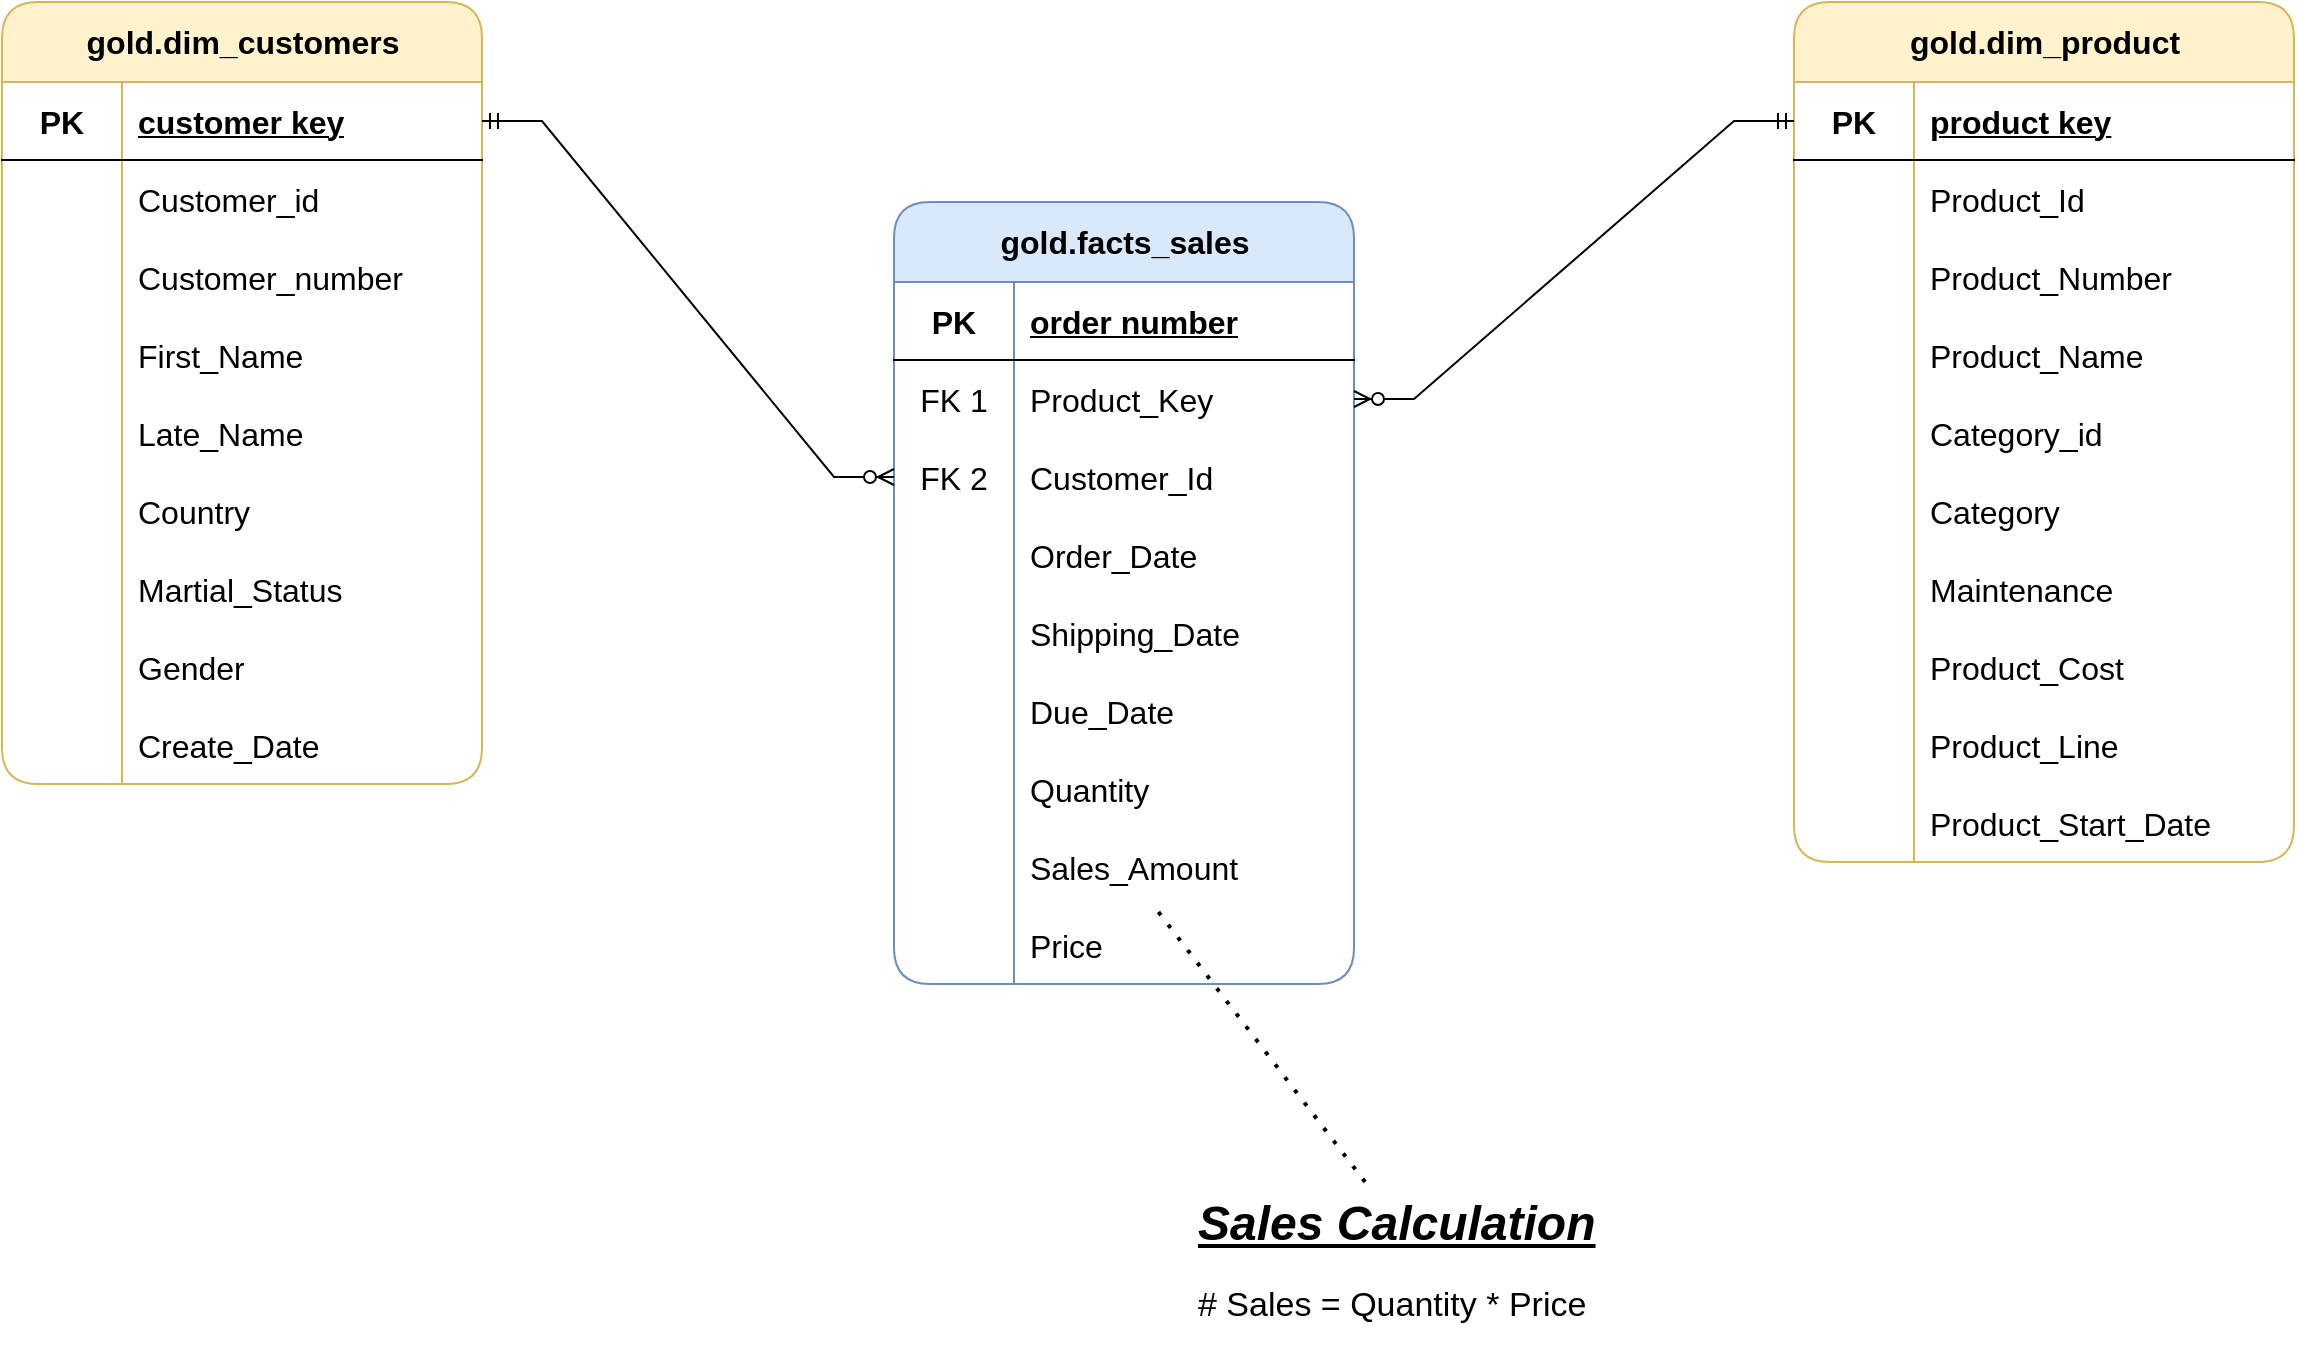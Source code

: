 <mxfile version="26.2.2">
  <diagram name="Page-1" id="CVm0loRVTwnkgCZ5cy8W">
    <mxGraphModel dx="1354" dy="1046" grid="1" gridSize="10" guides="1" tooltips="1" connect="1" arrows="1" fold="1" page="1" pageScale="1" pageWidth="827" pageHeight="1169" math="0" shadow="0">
      <root>
        <mxCell id="0" />
        <mxCell id="1" parent="0" />
        <mxCell id="rrV-jFLnV9upXgdDXn8o-11" value="&lt;span style=&quot;font-size: 16px;&quot;&gt;gold.dim_customers&lt;/span&gt;" style="shape=table;startSize=40;container=1;collapsible=1;childLayout=tableLayout;fixedRows=1;rowLines=0;fontStyle=1;align=center;resizeLast=1;html=1;rounded=1;fillColor=#fff2cc;strokeColor=#d6b656;" vertex="1" parent="1">
          <mxGeometry x="174" y="280" width="240" height="391" as="geometry" />
        </mxCell>
        <mxCell id="rrV-jFLnV9upXgdDXn8o-12" value="" style="shape=tableRow;horizontal=0;startSize=0;swimlaneHead=0;swimlaneBody=0;fillColor=none;collapsible=0;dropTarget=0;points=[[0,0.5],[1,0.5]];portConstraint=eastwest;top=0;left=0;right=0;bottom=1;" vertex="1" parent="rrV-jFLnV9upXgdDXn8o-11">
          <mxGeometry y="40" width="240" height="39" as="geometry" />
        </mxCell>
        <mxCell id="rrV-jFLnV9upXgdDXn8o-13" value="&lt;font style=&quot;font-size: 16px;&quot;&gt;PK&lt;/font&gt;" style="shape=partialRectangle;connectable=0;fillColor=none;top=0;left=0;bottom=0;right=0;fontStyle=1;overflow=hidden;whiteSpace=wrap;html=1;" vertex="1" parent="rrV-jFLnV9upXgdDXn8o-12">
          <mxGeometry width="60" height="39" as="geometry">
            <mxRectangle width="60" height="39" as="alternateBounds" />
          </mxGeometry>
        </mxCell>
        <mxCell id="rrV-jFLnV9upXgdDXn8o-14" value="&lt;font style=&quot;font-size: 16px;&quot;&gt;customer key&lt;/font&gt;" style="shape=partialRectangle;connectable=0;fillColor=none;top=0;left=0;bottom=0;right=0;align=left;spacingLeft=6;fontStyle=5;overflow=hidden;whiteSpace=wrap;html=1;" vertex="1" parent="rrV-jFLnV9upXgdDXn8o-12">
          <mxGeometry x="60" width="180" height="39" as="geometry">
            <mxRectangle width="180" height="39" as="alternateBounds" />
          </mxGeometry>
        </mxCell>
        <mxCell id="rrV-jFLnV9upXgdDXn8o-15" value="" style="shape=tableRow;horizontal=0;startSize=0;swimlaneHead=0;swimlaneBody=0;fillColor=none;collapsible=0;dropTarget=0;points=[[0,0.5],[1,0.5]];portConstraint=eastwest;top=0;left=0;right=0;bottom=0;fontSize=16;" vertex="1" parent="rrV-jFLnV9upXgdDXn8o-11">
          <mxGeometry y="79" width="240" height="39" as="geometry" />
        </mxCell>
        <mxCell id="rrV-jFLnV9upXgdDXn8o-16" value="" style="shape=partialRectangle;connectable=0;fillColor=none;top=0;left=0;bottom=0;right=0;editable=1;overflow=hidden;whiteSpace=wrap;html=1;fontSize=16;" vertex="1" parent="rrV-jFLnV9upXgdDXn8o-15">
          <mxGeometry width="60" height="39" as="geometry">
            <mxRectangle width="60" height="39" as="alternateBounds" />
          </mxGeometry>
        </mxCell>
        <mxCell id="rrV-jFLnV9upXgdDXn8o-17" value="Customer_id" style="shape=partialRectangle;connectable=0;fillColor=none;top=0;left=0;bottom=0;right=0;align=left;spacingLeft=6;overflow=hidden;whiteSpace=wrap;html=1;fontSize=16;" vertex="1" parent="rrV-jFLnV9upXgdDXn8o-15">
          <mxGeometry x="60" width="180" height="39" as="geometry">
            <mxRectangle width="180" height="39" as="alternateBounds" />
          </mxGeometry>
        </mxCell>
        <mxCell id="rrV-jFLnV9upXgdDXn8o-18" value="" style="shape=tableRow;horizontal=0;startSize=0;swimlaneHead=0;swimlaneBody=0;fillColor=none;collapsible=0;dropTarget=0;points=[[0,0.5],[1,0.5]];portConstraint=eastwest;top=0;left=0;right=0;bottom=0;fontSize=16;" vertex="1" parent="rrV-jFLnV9upXgdDXn8o-11">
          <mxGeometry y="118" width="240" height="39" as="geometry" />
        </mxCell>
        <mxCell id="rrV-jFLnV9upXgdDXn8o-19" value="" style="shape=partialRectangle;connectable=0;fillColor=none;top=0;left=0;bottom=0;right=0;editable=1;overflow=hidden;whiteSpace=wrap;html=1;fontSize=16;" vertex="1" parent="rrV-jFLnV9upXgdDXn8o-18">
          <mxGeometry width="60" height="39" as="geometry">
            <mxRectangle width="60" height="39" as="alternateBounds" />
          </mxGeometry>
        </mxCell>
        <mxCell id="rrV-jFLnV9upXgdDXn8o-20" value="Customer_number" style="shape=partialRectangle;connectable=0;fillColor=none;top=0;left=0;bottom=0;right=0;align=left;spacingLeft=6;overflow=hidden;whiteSpace=wrap;html=1;fontSize=16;" vertex="1" parent="rrV-jFLnV9upXgdDXn8o-18">
          <mxGeometry x="60" width="180" height="39" as="geometry">
            <mxRectangle width="180" height="39" as="alternateBounds" />
          </mxGeometry>
        </mxCell>
        <mxCell id="rrV-jFLnV9upXgdDXn8o-21" value="" style="shape=tableRow;horizontal=0;startSize=0;swimlaneHead=0;swimlaneBody=0;fillColor=none;collapsible=0;dropTarget=0;points=[[0,0.5],[1,0.5]];portConstraint=eastwest;top=0;left=0;right=0;bottom=0;fontSize=16;" vertex="1" parent="rrV-jFLnV9upXgdDXn8o-11">
          <mxGeometry y="157" width="240" height="39" as="geometry" />
        </mxCell>
        <mxCell id="rrV-jFLnV9upXgdDXn8o-22" value="" style="shape=partialRectangle;connectable=0;fillColor=none;top=0;left=0;bottom=0;right=0;editable=1;overflow=hidden;whiteSpace=wrap;html=1;fontSize=16;" vertex="1" parent="rrV-jFLnV9upXgdDXn8o-21">
          <mxGeometry width="60" height="39" as="geometry">
            <mxRectangle width="60" height="39" as="alternateBounds" />
          </mxGeometry>
        </mxCell>
        <mxCell id="rrV-jFLnV9upXgdDXn8o-23" value="First_Name" style="shape=partialRectangle;connectable=0;fillColor=none;top=0;left=0;bottom=0;right=0;align=left;spacingLeft=6;overflow=hidden;whiteSpace=wrap;html=1;fontSize=16;" vertex="1" parent="rrV-jFLnV9upXgdDXn8o-21">
          <mxGeometry x="60" width="180" height="39" as="geometry">
            <mxRectangle width="180" height="39" as="alternateBounds" />
          </mxGeometry>
        </mxCell>
        <mxCell id="rrV-jFLnV9upXgdDXn8o-24" value="" style="shape=tableRow;horizontal=0;startSize=0;swimlaneHead=0;swimlaneBody=0;fillColor=none;collapsible=0;dropTarget=0;points=[[0,0.5],[1,0.5]];portConstraint=eastwest;top=0;left=0;right=0;bottom=0;fontSize=16;" vertex="1" parent="rrV-jFLnV9upXgdDXn8o-11">
          <mxGeometry y="196" width="240" height="39" as="geometry" />
        </mxCell>
        <mxCell id="rrV-jFLnV9upXgdDXn8o-25" value="" style="shape=partialRectangle;connectable=0;fillColor=none;top=0;left=0;bottom=0;right=0;editable=1;overflow=hidden;whiteSpace=wrap;html=1;fontSize=16;" vertex="1" parent="rrV-jFLnV9upXgdDXn8o-24">
          <mxGeometry width="60" height="39" as="geometry">
            <mxRectangle width="60" height="39" as="alternateBounds" />
          </mxGeometry>
        </mxCell>
        <mxCell id="rrV-jFLnV9upXgdDXn8o-26" value="Late_Name" style="shape=partialRectangle;connectable=0;fillColor=none;top=0;left=0;bottom=0;right=0;align=left;spacingLeft=6;overflow=hidden;whiteSpace=wrap;html=1;fontSize=16;" vertex="1" parent="rrV-jFLnV9upXgdDXn8o-24">
          <mxGeometry x="60" width="180" height="39" as="geometry">
            <mxRectangle width="180" height="39" as="alternateBounds" />
          </mxGeometry>
        </mxCell>
        <mxCell id="rrV-jFLnV9upXgdDXn8o-27" value="" style="shape=tableRow;horizontal=0;startSize=0;swimlaneHead=0;swimlaneBody=0;fillColor=none;collapsible=0;dropTarget=0;points=[[0,0.5],[1,0.5]];portConstraint=eastwest;top=0;left=0;right=0;bottom=0;fontSize=16;" vertex="1" parent="rrV-jFLnV9upXgdDXn8o-11">
          <mxGeometry y="235" width="240" height="39" as="geometry" />
        </mxCell>
        <mxCell id="rrV-jFLnV9upXgdDXn8o-28" value="" style="shape=partialRectangle;connectable=0;fillColor=none;top=0;left=0;bottom=0;right=0;editable=1;overflow=hidden;whiteSpace=wrap;html=1;fontSize=16;" vertex="1" parent="rrV-jFLnV9upXgdDXn8o-27">
          <mxGeometry width="60" height="39" as="geometry">
            <mxRectangle width="60" height="39" as="alternateBounds" />
          </mxGeometry>
        </mxCell>
        <mxCell id="rrV-jFLnV9upXgdDXn8o-29" value="Country" style="shape=partialRectangle;connectable=0;fillColor=none;top=0;left=0;bottom=0;right=0;align=left;spacingLeft=6;overflow=hidden;whiteSpace=wrap;html=1;fontSize=16;" vertex="1" parent="rrV-jFLnV9upXgdDXn8o-27">
          <mxGeometry x="60" width="180" height="39" as="geometry">
            <mxRectangle width="180" height="39" as="alternateBounds" />
          </mxGeometry>
        </mxCell>
        <mxCell id="rrV-jFLnV9upXgdDXn8o-51" value="" style="shape=tableRow;horizontal=0;startSize=0;swimlaneHead=0;swimlaneBody=0;fillColor=none;collapsible=0;dropTarget=0;points=[[0,0.5],[1,0.5]];portConstraint=eastwest;top=0;left=0;right=0;bottom=0;fontSize=16;" vertex="1" parent="rrV-jFLnV9upXgdDXn8o-11">
          <mxGeometry y="274" width="240" height="39" as="geometry" />
        </mxCell>
        <mxCell id="rrV-jFLnV9upXgdDXn8o-52" value="" style="shape=partialRectangle;connectable=0;fillColor=none;top=0;left=0;bottom=0;right=0;editable=1;overflow=hidden;whiteSpace=wrap;html=1;fontSize=16;" vertex="1" parent="rrV-jFLnV9upXgdDXn8o-51">
          <mxGeometry width="60" height="39" as="geometry">
            <mxRectangle width="60" height="39" as="alternateBounds" />
          </mxGeometry>
        </mxCell>
        <mxCell id="rrV-jFLnV9upXgdDXn8o-53" value="Martial_Status" style="shape=partialRectangle;connectable=0;fillColor=none;top=0;left=0;bottom=0;right=0;align=left;spacingLeft=6;overflow=hidden;whiteSpace=wrap;html=1;fontSize=16;" vertex="1" parent="rrV-jFLnV9upXgdDXn8o-51">
          <mxGeometry x="60" width="180" height="39" as="geometry">
            <mxRectangle width="180" height="39" as="alternateBounds" />
          </mxGeometry>
        </mxCell>
        <mxCell id="rrV-jFLnV9upXgdDXn8o-54" value="" style="shape=tableRow;horizontal=0;startSize=0;swimlaneHead=0;swimlaneBody=0;fillColor=none;collapsible=0;dropTarget=0;points=[[0,0.5],[1,0.5]];portConstraint=eastwest;top=0;left=0;right=0;bottom=0;fontSize=16;" vertex="1" parent="rrV-jFLnV9upXgdDXn8o-11">
          <mxGeometry y="313" width="240" height="39" as="geometry" />
        </mxCell>
        <mxCell id="rrV-jFLnV9upXgdDXn8o-55" value="" style="shape=partialRectangle;connectable=0;fillColor=none;top=0;left=0;bottom=0;right=0;editable=1;overflow=hidden;whiteSpace=wrap;html=1;fontSize=16;" vertex="1" parent="rrV-jFLnV9upXgdDXn8o-54">
          <mxGeometry width="60" height="39" as="geometry">
            <mxRectangle width="60" height="39" as="alternateBounds" />
          </mxGeometry>
        </mxCell>
        <mxCell id="rrV-jFLnV9upXgdDXn8o-56" value="Gender" style="shape=partialRectangle;connectable=0;fillColor=none;top=0;left=0;bottom=0;right=0;align=left;spacingLeft=6;overflow=hidden;whiteSpace=wrap;html=1;fontSize=16;" vertex="1" parent="rrV-jFLnV9upXgdDXn8o-54">
          <mxGeometry x="60" width="180" height="39" as="geometry">
            <mxRectangle width="180" height="39" as="alternateBounds" />
          </mxGeometry>
        </mxCell>
        <mxCell id="rrV-jFLnV9upXgdDXn8o-57" value="" style="shape=tableRow;horizontal=0;startSize=0;swimlaneHead=0;swimlaneBody=0;fillColor=none;collapsible=0;dropTarget=0;points=[[0,0.5],[1,0.5]];portConstraint=eastwest;top=0;left=0;right=0;bottom=0;fontSize=16;" vertex="1" parent="rrV-jFLnV9upXgdDXn8o-11">
          <mxGeometry y="352" width="240" height="39" as="geometry" />
        </mxCell>
        <mxCell id="rrV-jFLnV9upXgdDXn8o-58" value="" style="shape=partialRectangle;connectable=0;fillColor=none;top=0;left=0;bottom=0;right=0;editable=1;overflow=hidden;whiteSpace=wrap;html=1;fontSize=16;" vertex="1" parent="rrV-jFLnV9upXgdDXn8o-57">
          <mxGeometry width="60" height="39" as="geometry">
            <mxRectangle width="60" height="39" as="alternateBounds" />
          </mxGeometry>
        </mxCell>
        <mxCell id="rrV-jFLnV9upXgdDXn8o-59" value="Create_Date" style="shape=partialRectangle;connectable=0;fillColor=none;top=0;left=0;bottom=0;right=0;align=left;spacingLeft=6;overflow=hidden;whiteSpace=wrap;html=1;fontSize=16;" vertex="1" parent="rrV-jFLnV9upXgdDXn8o-57">
          <mxGeometry x="60" width="180" height="39" as="geometry">
            <mxRectangle width="180" height="39" as="alternateBounds" />
          </mxGeometry>
        </mxCell>
        <mxCell id="rrV-jFLnV9upXgdDXn8o-60" value="&lt;span style=&quot;font-size: 16px;&quot;&gt;gold.facts_sales&lt;/span&gt;" style="shape=table;startSize=40;container=1;collapsible=1;childLayout=tableLayout;fixedRows=1;rowLines=0;fontStyle=1;align=center;resizeLast=1;html=1;rounded=1;fillColor=#dae8fc;strokeColor=#6c8ebf;" vertex="1" parent="1">
          <mxGeometry x="620" y="380" width="230" height="391" as="geometry" />
        </mxCell>
        <mxCell id="rrV-jFLnV9upXgdDXn8o-61" value="" style="shape=tableRow;horizontal=0;startSize=0;swimlaneHead=0;swimlaneBody=0;fillColor=none;collapsible=0;dropTarget=0;points=[[0,0.5],[1,0.5]];portConstraint=eastwest;top=0;left=0;right=0;bottom=1;" vertex="1" parent="rrV-jFLnV9upXgdDXn8o-60">
          <mxGeometry y="40" width="230" height="39" as="geometry" />
        </mxCell>
        <mxCell id="rrV-jFLnV9upXgdDXn8o-62" value="&lt;font style=&quot;font-size: 16px;&quot;&gt;PK&lt;/font&gt;" style="shape=partialRectangle;connectable=0;fillColor=none;top=0;left=0;bottom=0;right=0;fontStyle=1;overflow=hidden;whiteSpace=wrap;html=1;" vertex="1" parent="rrV-jFLnV9upXgdDXn8o-61">
          <mxGeometry width="60" height="39" as="geometry">
            <mxRectangle width="60" height="39" as="alternateBounds" />
          </mxGeometry>
        </mxCell>
        <mxCell id="rrV-jFLnV9upXgdDXn8o-63" value="&lt;font style=&quot;font-size: 16px;&quot;&gt;order number&lt;/font&gt;" style="shape=partialRectangle;connectable=0;fillColor=none;top=0;left=0;bottom=0;right=0;align=left;spacingLeft=6;fontStyle=5;overflow=hidden;whiteSpace=wrap;html=1;" vertex="1" parent="rrV-jFLnV9upXgdDXn8o-61">
          <mxGeometry x="60" width="170" height="39" as="geometry">
            <mxRectangle width="170" height="39" as="alternateBounds" />
          </mxGeometry>
        </mxCell>
        <mxCell id="rrV-jFLnV9upXgdDXn8o-64" value="" style="shape=tableRow;horizontal=0;startSize=0;swimlaneHead=0;swimlaneBody=0;fillColor=none;collapsible=0;dropTarget=0;points=[[0,0.5],[1,0.5]];portConstraint=eastwest;top=0;left=0;right=0;bottom=0;fontSize=16;" vertex="1" parent="rrV-jFLnV9upXgdDXn8o-60">
          <mxGeometry y="79" width="230" height="39" as="geometry" />
        </mxCell>
        <mxCell id="rrV-jFLnV9upXgdDXn8o-65" value="FK 1" style="shape=partialRectangle;connectable=0;fillColor=none;top=0;left=0;bottom=0;right=0;editable=1;overflow=hidden;whiteSpace=wrap;html=1;fontSize=16;" vertex="1" parent="rrV-jFLnV9upXgdDXn8o-64">
          <mxGeometry width="60" height="39" as="geometry">
            <mxRectangle width="60" height="39" as="alternateBounds" />
          </mxGeometry>
        </mxCell>
        <mxCell id="rrV-jFLnV9upXgdDXn8o-66" value="Product_Key" style="shape=partialRectangle;connectable=0;fillColor=none;top=0;left=0;bottom=0;right=0;align=left;spacingLeft=6;overflow=hidden;whiteSpace=wrap;html=1;fontSize=16;" vertex="1" parent="rrV-jFLnV9upXgdDXn8o-64">
          <mxGeometry x="60" width="170" height="39" as="geometry">
            <mxRectangle width="170" height="39" as="alternateBounds" />
          </mxGeometry>
        </mxCell>
        <mxCell id="rrV-jFLnV9upXgdDXn8o-67" value="" style="shape=tableRow;horizontal=0;startSize=0;swimlaneHead=0;swimlaneBody=0;fillColor=none;collapsible=0;dropTarget=0;points=[[0,0.5],[1,0.5]];portConstraint=eastwest;top=0;left=0;right=0;bottom=0;fontSize=16;" vertex="1" parent="rrV-jFLnV9upXgdDXn8o-60">
          <mxGeometry y="118" width="230" height="39" as="geometry" />
        </mxCell>
        <mxCell id="rrV-jFLnV9upXgdDXn8o-68" value="FK 2" style="shape=partialRectangle;connectable=0;fillColor=none;top=0;left=0;bottom=0;right=0;editable=1;overflow=hidden;whiteSpace=wrap;html=1;fontSize=16;" vertex="1" parent="rrV-jFLnV9upXgdDXn8o-67">
          <mxGeometry width="60" height="39" as="geometry">
            <mxRectangle width="60" height="39" as="alternateBounds" />
          </mxGeometry>
        </mxCell>
        <mxCell id="rrV-jFLnV9upXgdDXn8o-69" value="Customer_Id" style="shape=partialRectangle;connectable=0;fillColor=none;top=0;left=0;bottom=0;right=0;align=left;spacingLeft=6;overflow=hidden;whiteSpace=wrap;html=1;fontSize=16;" vertex="1" parent="rrV-jFLnV9upXgdDXn8o-67">
          <mxGeometry x="60" width="170" height="39" as="geometry">
            <mxRectangle width="170" height="39" as="alternateBounds" />
          </mxGeometry>
        </mxCell>
        <mxCell id="rrV-jFLnV9upXgdDXn8o-70" value="" style="shape=tableRow;horizontal=0;startSize=0;swimlaneHead=0;swimlaneBody=0;fillColor=none;collapsible=0;dropTarget=0;points=[[0,0.5],[1,0.5]];portConstraint=eastwest;top=0;left=0;right=0;bottom=0;fontSize=16;" vertex="1" parent="rrV-jFLnV9upXgdDXn8o-60">
          <mxGeometry y="157" width="230" height="39" as="geometry" />
        </mxCell>
        <mxCell id="rrV-jFLnV9upXgdDXn8o-71" value="" style="shape=partialRectangle;connectable=0;fillColor=none;top=0;left=0;bottom=0;right=0;editable=1;overflow=hidden;whiteSpace=wrap;html=1;fontSize=16;" vertex="1" parent="rrV-jFLnV9upXgdDXn8o-70">
          <mxGeometry width="60" height="39" as="geometry">
            <mxRectangle width="60" height="39" as="alternateBounds" />
          </mxGeometry>
        </mxCell>
        <mxCell id="rrV-jFLnV9upXgdDXn8o-72" value="Order_Date" style="shape=partialRectangle;connectable=0;fillColor=none;top=0;left=0;bottom=0;right=0;align=left;spacingLeft=6;overflow=hidden;whiteSpace=wrap;html=1;fontSize=16;" vertex="1" parent="rrV-jFLnV9upXgdDXn8o-70">
          <mxGeometry x="60" width="170" height="39" as="geometry">
            <mxRectangle width="170" height="39" as="alternateBounds" />
          </mxGeometry>
        </mxCell>
        <mxCell id="rrV-jFLnV9upXgdDXn8o-73" value="" style="shape=tableRow;horizontal=0;startSize=0;swimlaneHead=0;swimlaneBody=0;fillColor=none;collapsible=0;dropTarget=0;points=[[0,0.5],[1,0.5]];portConstraint=eastwest;top=0;left=0;right=0;bottom=0;fontSize=16;" vertex="1" parent="rrV-jFLnV9upXgdDXn8o-60">
          <mxGeometry y="196" width="230" height="39" as="geometry" />
        </mxCell>
        <mxCell id="rrV-jFLnV9upXgdDXn8o-74" value="" style="shape=partialRectangle;connectable=0;fillColor=none;top=0;left=0;bottom=0;right=0;editable=1;overflow=hidden;whiteSpace=wrap;html=1;fontSize=16;" vertex="1" parent="rrV-jFLnV9upXgdDXn8o-73">
          <mxGeometry width="60" height="39" as="geometry">
            <mxRectangle width="60" height="39" as="alternateBounds" />
          </mxGeometry>
        </mxCell>
        <mxCell id="rrV-jFLnV9upXgdDXn8o-75" value="Shipping_Date" style="shape=partialRectangle;connectable=0;fillColor=none;top=0;left=0;bottom=0;right=0;align=left;spacingLeft=6;overflow=hidden;whiteSpace=wrap;html=1;fontSize=16;" vertex="1" parent="rrV-jFLnV9upXgdDXn8o-73">
          <mxGeometry x="60" width="170" height="39" as="geometry">
            <mxRectangle width="170" height="39" as="alternateBounds" />
          </mxGeometry>
        </mxCell>
        <mxCell id="rrV-jFLnV9upXgdDXn8o-164" value="" style="shape=tableRow;horizontal=0;startSize=0;swimlaneHead=0;swimlaneBody=0;fillColor=none;collapsible=0;dropTarget=0;points=[[0,0.5],[1,0.5]];portConstraint=eastwest;top=0;left=0;right=0;bottom=0;fontSize=16;" vertex="1" parent="rrV-jFLnV9upXgdDXn8o-60">
          <mxGeometry y="235" width="230" height="39" as="geometry" />
        </mxCell>
        <mxCell id="rrV-jFLnV9upXgdDXn8o-165" value="" style="shape=partialRectangle;connectable=0;fillColor=none;top=0;left=0;bottom=0;right=0;editable=1;overflow=hidden;whiteSpace=wrap;html=1;fontSize=16;" vertex="1" parent="rrV-jFLnV9upXgdDXn8o-164">
          <mxGeometry width="60" height="39" as="geometry">
            <mxRectangle width="60" height="39" as="alternateBounds" />
          </mxGeometry>
        </mxCell>
        <mxCell id="rrV-jFLnV9upXgdDXn8o-166" value="Due_Date" style="shape=partialRectangle;connectable=0;fillColor=none;top=0;left=0;bottom=0;right=0;align=left;spacingLeft=6;overflow=hidden;whiteSpace=wrap;html=1;fontSize=16;" vertex="1" parent="rrV-jFLnV9upXgdDXn8o-164">
          <mxGeometry x="60" width="170" height="39" as="geometry">
            <mxRectangle width="170" height="39" as="alternateBounds" />
          </mxGeometry>
        </mxCell>
        <mxCell id="rrV-jFLnV9upXgdDXn8o-76" value="" style="shape=tableRow;horizontal=0;startSize=0;swimlaneHead=0;swimlaneBody=0;fillColor=none;collapsible=0;dropTarget=0;points=[[0,0.5],[1,0.5]];portConstraint=eastwest;top=0;left=0;right=0;bottom=0;fontSize=16;" vertex="1" parent="rrV-jFLnV9upXgdDXn8o-60">
          <mxGeometry y="274" width="230" height="39" as="geometry" />
        </mxCell>
        <mxCell id="rrV-jFLnV9upXgdDXn8o-77" value="" style="shape=partialRectangle;connectable=0;fillColor=none;top=0;left=0;bottom=0;right=0;editable=1;overflow=hidden;whiteSpace=wrap;html=1;fontSize=16;" vertex="1" parent="rrV-jFLnV9upXgdDXn8o-76">
          <mxGeometry width="60" height="39" as="geometry">
            <mxRectangle width="60" height="39" as="alternateBounds" />
          </mxGeometry>
        </mxCell>
        <mxCell id="rrV-jFLnV9upXgdDXn8o-78" value="Quantity" style="shape=partialRectangle;connectable=0;fillColor=none;top=0;left=0;bottom=0;right=0;align=left;spacingLeft=6;overflow=hidden;whiteSpace=wrap;html=1;fontSize=16;" vertex="1" parent="rrV-jFLnV9upXgdDXn8o-76">
          <mxGeometry x="60" width="170" height="39" as="geometry">
            <mxRectangle width="170" height="39" as="alternateBounds" />
          </mxGeometry>
        </mxCell>
        <mxCell id="rrV-jFLnV9upXgdDXn8o-79" value="" style="shape=tableRow;horizontal=0;startSize=0;swimlaneHead=0;swimlaneBody=0;fillColor=none;collapsible=0;dropTarget=0;points=[[0,0.5],[1,0.5]];portConstraint=eastwest;top=0;left=0;right=0;bottom=0;fontSize=16;" vertex="1" parent="rrV-jFLnV9upXgdDXn8o-60">
          <mxGeometry y="313" width="230" height="39" as="geometry" />
        </mxCell>
        <mxCell id="rrV-jFLnV9upXgdDXn8o-80" value="" style="shape=partialRectangle;connectable=0;fillColor=none;top=0;left=0;bottom=0;right=0;editable=1;overflow=hidden;whiteSpace=wrap;html=1;fontSize=16;" vertex="1" parent="rrV-jFLnV9upXgdDXn8o-79">
          <mxGeometry width="60" height="39" as="geometry">
            <mxRectangle width="60" height="39" as="alternateBounds" />
          </mxGeometry>
        </mxCell>
        <mxCell id="rrV-jFLnV9upXgdDXn8o-81" value="Sales_Amount" style="shape=partialRectangle;connectable=0;fillColor=none;top=0;left=0;bottom=0;right=0;align=left;spacingLeft=6;overflow=hidden;whiteSpace=wrap;html=1;fontSize=16;" vertex="1" parent="rrV-jFLnV9upXgdDXn8o-79">
          <mxGeometry x="60" width="170" height="39" as="geometry">
            <mxRectangle width="170" height="39" as="alternateBounds" />
          </mxGeometry>
        </mxCell>
        <mxCell id="rrV-jFLnV9upXgdDXn8o-82" value="" style="shape=tableRow;horizontal=0;startSize=0;swimlaneHead=0;swimlaneBody=0;fillColor=none;collapsible=0;dropTarget=0;points=[[0,0.5],[1,0.5]];portConstraint=eastwest;top=0;left=0;right=0;bottom=0;fontSize=16;" vertex="1" parent="rrV-jFLnV9upXgdDXn8o-60">
          <mxGeometry y="352" width="230" height="39" as="geometry" />
        </mxCell>
        <mxCell id="rrV-jFLnV9upXgdDXn8o-83" value="" style="shape=partialRectangle;connectable=0;fillColor=none;top=0;left=0;bottom=0;right=0;editable=1;overflow=hidden;whiteSpace=wrap;html=1;fontSize=16;" vertex="1" parent="rrV-jFLnV9upXgdDXn8o-82">
          <mxGeometry width="60" height="39" as="geometry">
            <mxRectangle width="60" height="39" as="alternateBounds" />
          </mxGeometry>
        </mxCell>
        <mxCell id="rrV-jFLnV9upXgdDXn8o-84" value="Price" style="shape=partialRectangle;connectable=0;fillColor=none;top=0;left=0;bottom=0;right=0;align=left;spacingLeft=6;overflow=hidden;whiteSpace=wrap;html=1;fontSize=16;" vertex="1" parent="rrV-jFLnV9upXgdDXn8o-82">
          <mxGeometry x="60" width="170" height="39" as="geometry">
            <mxRectangle width="170" height="39" as="alternateBounds" />
          </mxGeometry>
        </mxCell>
        <mxCell id="rrV-jFLnV9upXgdDXn8o-128" value="&lt;span style=&quot;font-size: 16px;&quot;&gt;gold.dim_product&lt;/span&gt;" style="shape=table;startSize=40;container=1;collapsible=1;childLayout=tableLayout;fixedRows=1;rowLines=0;fontStyle=1;align=center;resizeLast=1;html=1;rounded=1;fillColor=#fff2cc;strokeColor=#d6b656;" vertex="1" parent="1">
          <mxGeometry x="1070" y="280" width="250" height="430" as="geometry" />
        </mxCell>
        <mxCell id="rrV-jFLnV9upXgdDXn8o-129" value="" style="shape=tableRow;horizontal=0;startSize=0;swimlaneHead=0;swimlaneBody=0;fillColor=none;collapsible=0;dropTarget=0;points=[[0,0.5],[1,0.5]];portConstraint=eastwest;top=0;left=0;right=0;bottom=1;" vertex="1" parent="rrV-jFLnV9upXgdDXn8o-128">
          <mxGeometry y="40" width="250" height="39" as="geometry" />
        </mxCell>
        <mxCell id="rrV-jFLnV9upXgdDXn8o-130" value="&lt;font style=&quot;font-size: 16px;&quot;&gt;PK&lt;/font&gt;" style="shape=partialRectangle;connectable=0;fillColor=none;top=0;left=0;bottom=0;right=0;fontStyle=1;overflow=hidden;whiteSpace=wrap;html=1;" vertex="1" parent="rrV-jFLnV9upXgdDXn8o-129">
          <mxGeometry width="60" height="39" as="geometry">
            <mxRectangle width="60" height="39" as="alternateBounds" />
          </mxGeometry>
        </mxCell>
        <mxCell id="rrV-jFLnV9upXgdDXn8o-131" value="&lt;font style=&quot;font-size: 16px;&quot;&gt;product key&lt;/font&gt;" style="shape=partialRectangle;connectable=0;fillColor=none;top=0;left=0;bottom=0;right=0;align=left;spacingLeft=6;fontStyle=5;overflow=hidden;whiteSpace=wrap;html=1;" vertex="1" parent="rrV-jFLnV9upXgdDXn8o-129">
          <mxGeometry x="60" width="190" height="39" as="geometry">
            <mxRectangle width="190" height="39" as="alternateBounds" />
          </mxGeometry>
        </mxCell>
        <mxCell id="rrV-jFLnV9upXgdDXn8o-132" value="" style="shape=tableRow;horizontal=0;startSize=0;swimlaneHead=0;swimlaneBody=0;fillColor=none;collapsible=0;dropTarget=0;points=[[0,0.5],[1,0.5]];portConstraint=eastwest;top=0;left=0;right=0;bottom=0;fontSize=16;" vertex="1" parent="rrV-jFLnV9upXgdDXn8o-128">
          <mxGeometry y="79" width="250" height="39" as="geometry" />
        </mxCell>
        <mxCell id="rrV-jFLnV9upXgdDXn8o-133" value="" style="shape=partialRectangle;connectable=0;fillColor=none;top=0;left=0;bottom=0;right=0;editable=1;overflow=hidden;whiteSpace=wrap;html=1;fontSize=16;" vertex="1" parent="rrV-jFLnV9upXgdDXn8o-132">
          <mxGeometry width="60" height="39" as="geometry">
            <mxRectangle width="60" height="39" as="alternateBounds" />
          </mxGeometry>
        </mxCell>
        <mxCell id="rrV-jFLnV9upXgdDXn8o-134" value="Product_Id" style="shape=partialRectangle;connectable=0;fillColor=none;top=0;left=0;bottom=0;right=0;align=left;spacingLeft=6;overflow=hidden;whiteSpace=wrap;html=1;fontSize=16;" vertex="1" parent="rrV-jFLnV9upXgdDXn8o-132">
          <mxGeometry x="60" width="190" height="39" as="geometry">
            <mxRectangle width="190" height="39" as="alternateBounds" />
          </mxGeometry>
        </mxCell>
        <mxCell id="rrV-jFLnV9upXgdDXn8o-135" value="" style="shape=tableRow;horizontal=0;startSize=0;swimlaneHead=0;swimlaneBody=0;fillColor=none;collapsible=0;dropTarget=0;points=[[0,0.5],[1,0.5]];portConstraint=eastwest;top=0;left=0;right=0;bottom=0;fontSize=16;" vertex="1" parent="rrV-jFLnV9upXgdDXn8o-128">
          <mxGeometry y="118" width="250" height="39" as="geometry" />
        </mxCell>
        <mxCell id="rrV-jFLnV9upXgdDXn8o-136" value="" style="shape=partialRectangle;connectable=0;fillColor=none;top=0;left=0;bottom=0;right=0;editable=1;overflow=hidden;whiteSpace=wrap;html=1;fontSize=16;" vertex="1" parent="rrV-jFLnV9upXgdDXn8o-135">
          <mxGeometry width="60" height="39" as="geometry">
            <mxRectangle width="60" height="39" as="alternateBounds" />
          </mxGeometry>
        </mxCell>
        <mxCell id="rrV-jFLnV9upXgdDXn8o-137" value="Product_Number" style="shape=partialRectangle;connectable=0;fillColor=none;top=0;left=0;bottom=0;right=0;align=left;spacingLeft=6;overflow=hidden;whiteSpace=wrap;html=1;fontSize=16;" vertex="1" parent="rrV-jFLnV9upXgdDXn8o-135">
          <mxGeometry x="60" width="190" height="39" as="geometry">
            <mxRectangle width="190" height="39" as="alternateBounds" />
          </mxGeometry>
        </mxCell>
        <mxCell id="rrV-jFLnV9upXgdDXn8o-138" value="" style="shape=tableRow;horizontal=0;startSize=0;swimlaneHead=0;swimlaneBody=0;fillColor=none;collapsible=0;dropTarget=0;points=[[0,0.5],[1,0.5]];portConstraint=eastwest;top=0;left=0;right=0;bottom=0;fontSize=16;" vertex="1" parent="rrV-jFLnV9upXgdDXn8o-128">
          <mxGeometry y="157" width="250" height="39" as="geometry" />
        </mxCell>
        <mxCell id="rrV-jFLnV9upXgdDXn8o-139" value="" style="shape=partialRectangle;connectable=0;fillColor=none;top=0;left=0;bottom=0;right=0;editable=1;overflow=hidden;whiteSpace=wrap;html=1;fontSize=16;" vertex="1" parent="rrV-jFLnV9upXgdDXn8o-138">
          <mxGeometry width="60" height="39" as="geometry">
            <mxRectangle width="60" height="39" as="alternateBounds" />
          </mxGeometry>
        </mxCell>
        <mxCell id="rrV-jFLnV9upXgdDXn8o-140" value="Product_Name" style="shape=partialRectangle;connectable=0;fillColor=none;top=0;left=0;bottom=0;right=0;align=left;spacingLeft=6;overflow=hidden;whiteSpace=wrap;html=1;fontSize=16;" vertex="1" parent="rrV-jFLnV9upXgdDXn8o-138">
          <mxGeometry x="60" width="190" height="39" as="geometry">
            <mxRectangle width="190" height="39" as="alternateBounds" />
          </mxGeometry>
        </mxCell>
        <mxCell id="rrV-jFLnV9upXgdDXn8o-141" value="" style="shape=tableRow;horizontal=0;startSize=0;swimlaneHead=0;swimlaneBody=0;fillColor=none;collapsible=0;dropTarget=0;points=[[0,0.5],[1,0.5]];portConstraint=eastwest;top=0;left=0;right=0;bottom=0;fontSize=16;" vertex="1" parent="rrV-jFLnV9upXgdDXn8o-128">
          <mxGeometry y="196" width="250" height="39" as="geometry" />
        </mxCell>
        <mxCell id="rrV-jFLnV9upXgdDXn8o-142" value="" style="shape=partialRectangle;connectable=0;fillColor=none;top=0;left=0;bottom=0;right=0;editable=1;overflow=hidden;whiteSpace=wrap;html=1;fontSize=16;" vertex="1" parent="rrV-jFLnV9upXgdDXn8o-141">
          <mxGeometry width="60" height="39" as="geometry">
            <mxRectangle width="60" height="39" as="alternateBounds" />
          </mxGeometry>
        </mxCell>
        <mxCell id="rrV-jFLnV9upXgdDXn8o-143" value="Category_id" style="shape=partialRectangle;connectable=0;fillColor=none;top=0;left=0;bottom=0;right=0;align=left;spacingLeft=6;overflow=hidden;whiteSpace=wrap;html=1;fontSize=16;" vertex="1" parent="rrV-jFLnV9upXgdDXn8o-141">
          <mxGeometry x="60" width="190" height="39" as="geometry">
            <mxRectangle width="190" height="39" as="alternateBounds" />
          </mxGeometry>
        </mxCell>
        <mxCell id="rrV-jFLnV9upXgdDXn8o-144" value="" style="shape=tableRow;horizontal=0;startSize=0;swimlaneHead=0;swimlaneBody=0;fillColor=none;collapsible=0;dropTarget=0;points=[[0,0.5],[1,0.5]];portConstraint=eastwest;top=0;left=0;right=0;bottom=0;fontSize=16;" vertex="1" parent="rrV-jFLnV9upXgdDXn8o-128">
          <mxGeometry y="235" width="250" height="39" as="geometry" />
        </mxCell>
        <mxCell id="rrV-jFLnV9upXgdDXn8o-145" value="" style="shape=partialRectangle;connectable=0;fillColor=none;top=0;left=0;bottom=0;right=0;editable=1;overflow=hidden;whiteSpace=wrap;html=1;fontSize=16;" vertex="1" parent="rrV-jFLnV9upXgdDXn8o-144">
          <mxGeometry width="60" height="39" as="geometry">
            <mxRectangle width="60" height="39" as="alternateBounds" />
          </mxGeometry>
        </mxCell>
        <mxCell id="rrV-jFLnV9upXgdDXn8o-146" value="Category" style="shape=partialRectangle;connectable=0;fillColor=none;top=0;left=0;bottom=0;right=0;align=left;spacingLeft=6;overflow=hidden;whiteSpace=wrap;html=1;fontSize=16;" vertex="1" parent="rrV-jFLnV9upXgdDXn8o-144">
          <mxGeometry x="60" width="190" height="39" as="geometry">
            <mxRectangle width="190" height="39" as="alternateBounds" />
          </mxGeometry>
        </mxCell>
        <mxCell id="rrV-jFLnV9upXgdDXn8o-147" value="" style="shape=tableRow;horizontal=0;startSize=0;swimlaneHead=0;swimlaneBody=0;fillColor=none;collapsible=0;dropTarget=0;points=[[0,0.5],[1,0.5]];portConstraint=eastwest;top=0;left=0;right=0;bottom=0;fontSize=16;" vertex="1" parent="rrV-jFLnV9upXgdDXn8o-128">
          <mxGeometry y="274" width="250" height="39" as="geometry" />
        </mxCell>
        <mxCell id="rrV-jFLnV9upXgdDXn8o-148" value="" style="shape=partialRectangle;connectable=0;fillColor=none;top=0;left=0;bottom=0;right=0;editable=1;overflow=hidden;whiteSpace=wrap;html=1;fontSize=16;" vertex="1" parent="rrV-jFLnV9upXgdDXn8o-147">
          <mxGeometry width="60" height="39" as="geometry">
            <mxRectangle width="60" height="39" as="alternateBounds" />
          </mxGeometry>
        </mxCell>
        <mxCell id="rrV-jFLnV9upXgdDXn8o-149" value="Maintenance" style="shape=partialRectangle;connectable=0;fillColor=none;top=0;left=0;bottom=0;right=0;align=left;spacingLeft=6;overflow=hidden;whiteSpace=wrap;html=1;fontSize=16;" vertex="1" parent="rrV-jFLnV9upXgdDXn8o-147">
          <mxGeometry x="60" width="190" height="39" as="geometry">
            <mxRectangle width="190" height="39" as="alternateBounds" />
          </mxGeometry>
        </mxCell>
        <mxCell id="rrV-jFLnV9upXgdDXn8o-150" value="" style="shape=tableRow;horizontal=0;startSize=0;swimlaneHead=0;swimlaneBody=0;fillColor=none;collapsible=0;dropTarget=0;points=[[0,0.5],[1,0.5]];portConstraint=eastwest;top=0;left=0;right=0;bottom=0;fontSize=16;" vertex="1" parent="rrV-jFLnV9upXgdDXn8o-128">
          <mxGeometry y="313" width="250" height="39" as="geometry" />
        </mxCell>
        <mxCell id="rrV-jFLnV9upXgdDXn8o-151" value="" style="shape=partialRectangle;connectable=0;fillColor=none;top=0;left=0;bottom=0;right=0;editable=1;overflow=hidden;whiteSpace=wrap;html=1;fontSize=16;" vertex="1" parent="rrV-jFLnV9upXgdDXn8o-150">
          <mxGeometry width="60" height="39" as="geometry">
            <mxRectangle width="60" height="39" as="alternateBounds" />
          </mxGeometry>
        </mxCell>
        <mxCell id="rrV-jFLnV9upXgdDXn8o-152" value="Product_Cost" style="shape=partialRectangle;connectable=0;fillColor=none;top=0;left=0;bottom=0;right=0;align=left;spacingLeft=6;overflow=hidden;whiteSpace=wrap;html=1;fontSize=16;" vertex="1" parent="rrV-jFLnV9upXgdDXn8o-150">
          <mxGeometry x="60" width="190" height="39" as="geometry">
            <mxRectangle width="190" height="39" as="alternateBounds" />
          </mxGeometry>
        </mxCell>
        <mxCell id="rrV-jFLnV9upXgdDXn8o-153" value="" style="shape=tableRow;horizontal=0;startSize=0;swimlaneHead=0;swimlaneBody=0;fillColor=none;collapsible=0;dropTarget=0;points=[[0,0.5],[1,0.5]];portConstraint=eastwest;top=0;left=0;right=0;bottom=0;fontSize=16;" vertex="1" parent="rrV-jFLnV9upXgdDXn8o-128">
          <mxGeometry y="352" width="250" height="39" as="geometry" />
        </mxCell>
        <mxCell id="rrV-jFLnV9upXgdDXn8o-154" value="" style="shape=partialRectangle;connectable=0;fillColor=none;top=0;left=0;bottom=0;right=0;editable=1;overflow=hidden;whiteSpace=wrap;html=1;fontSize=16;" vertex="1" parent="rrV-jFLnV9upXgdDXn8o-153">
          <mxGeometry width="60" height="39" as="geometry">
            <mxRectangle width="60" height="39" as="alternateBounds" />
          </mxGeometry>
        </mxCell>
        <mxCell id="rrV-jFLnV9upXgdDXn8o-155" value="Product_Line" style="shape=partialRectangle;connectable=0;fillColor=none;top=0;left=0;bottom=0;right=0;align=left;spacingLeft=6;overflow=hidden;whiteSpace=wrap;html=1;fontSize=16;" vertex="1" parent="rrV-jFLnV9upXgdDXn8o-153">
          <mxGeometry x="60" width="190" height="39" as="geometry">
            <mxRectangle width="190" height="39" as="alternateBounds" />
          </mxGeometry>
        </mxCell>
        <mxCell id="rrV-jFLnV9upXgdDXn8o-156" value="" style="shape=tableRow;horizontal=0;startSize=0;swimlaneHead=0;swimlaneBody=0;fillColor=none;collapsible=0;dropTarget=0;points=[[0,0.5],[1,0.5]];portConstraint=eastwest;top=0;left=0;right=0;bottom=0;fontSize=16;" vertex="1" parent="rrV-jFLnV9upXgdDXn8o-128">
          <mxGeometry y="391" width="250" height="39" as="geometry" />
        </mxCell>
        <mxCell id="rrV-jFLnV9upXgdDXn8o-157" value="" style="shape=partialRectangle;connectable=0;fillColor=none;top=0;left=0;bottom=0;right=0;editable=1;overflow=hidden;whiteSpace=wrap;html=1;fontSize=16;" vertex="1" parent="rrV-jFLnV9upXgdDXn8o-156">
          <mxGeometry width="60" height="39" as="geometry">
            <mxRectangle width="60" height="39" as="alternateBounds" />
          </mxGeometry>
        </mxCell>
        <mxCell id="rrV-jFLnV9upXgdDXn8o-158" value="Product_Start_Date" style="shape=partialRectangle;connectable=0;fillColor=none;top=0;left=0;bottom=0;right=0;align=left;spacingLeft=6;overflow=hidden;whiteSpace=wrap;html=1;fontSize=16;" vertex="1" parent="rrV-jFLnV9upXgdDXn8o-156">
          <mxGeometry x="60" width="190" height="39" as="geometry">
            <mxRectangle width="190" height="39" as="alternateBounds" />
          </mxGeometry>
        </mxCell>
        <mxCell id="rrV-jFLnV9upXgdDXn8o-160" value="" style="edgeStyle=entityRelationEdgeStyle;fontSize=12;html=1;endArrow=ERzeroToMany;startArrow=ERmandOne;rounded=0;entryX=0;entryY=0.5;entryDx=0;entryDy=0;exitX=1;exitY=0.5;exitDx=0;exitDy=0;" edge="1" parent="1" source="rrV-jFLnV9upXgdDXn8o-12" target="rrV-jFLnV9upXgdDXn8o-67">
          <mxGeometry width="100" height="100" relative="1" as="geometry">
            <mxPoint x="460" y="340" as="sourcePoint" />
            <mxPoint x="590" y="420" as="targetPoint" />
          </mxGeometry>
        </mxCell>
        <mxCell id="rrV-jFLnV9upXgdDXn8o-161" value="" style="edgeStyle=entityRelationEdgeStyle;fontSize=12;html=1;endArrow=ERzeroToMany;startArrow=ERmandOne;rounded=0;entryX=1;entryY=0.5;entryDx=0;entryDy=0;exitX=0;exitY=0.5;exitDx=0;exitDy=0;" edge="1" parent="1" source="rrV-jFLnV9upXgdDXn8o-129" target="rrV-jFLnV9upXgdDXn8o-64">
          <mxGeometry width="100" height="100" relative="1" as="geometry">
            <mxPoint x="900" y="180" as="sourcePoint" />
            <mxPoint x="1100" y="258" as="targetPoint" />
          </mxGeometry>
        </mxCell>
        <mxCell id="rrV-jFLnV9upXgdDXn8o-162" value="&lt;h1 style=&quot;margin-top: 0px;&quot;&gt;&lt;u&gt;&lt;i style=&quot;&quot;&gt;Sales Calculation&lt;/i&gt;&lt;/u&gt;&lt;/h1&gt;&lt;p&gt;&lt;font style=&quot;font-size: 17px;&quot;&gt;# Sales = Quantity * Price&lt;/font&gt;&lt;/p&gt;" style="text;html=1;whiteSpace=wrap;overflow=hidden;rounded=0;" vertex="1" parent="1">
          <mxGeometry x="770" y="870" width="240" height="90" as="geometry" />
        </mxCell>
        <mxCell id="rrV-jFLnV9upXgdDXn8o-167" value="" style="endArrow=none;dashed=1;html=1;dashPattern=1 3;strokeWidth=2;rounded=0;" edge="1" parent="1" source="rrV-jFLnV9upXgdDXn8o-162" target="rrV-jFLnV9upXgdDXn8o-79">
          <mxGeometry width="50" height="50" relative="1" as="geometry">
            <mxPoint x="810" y="840" as="sourcePoint" />
            <mxPoint x="770" y="800" as="targetPoint" />
          </mxGeometry>
        </mxCell>
      </root>
    </mxGraphModel>
  </diagram>
</mxfile>
